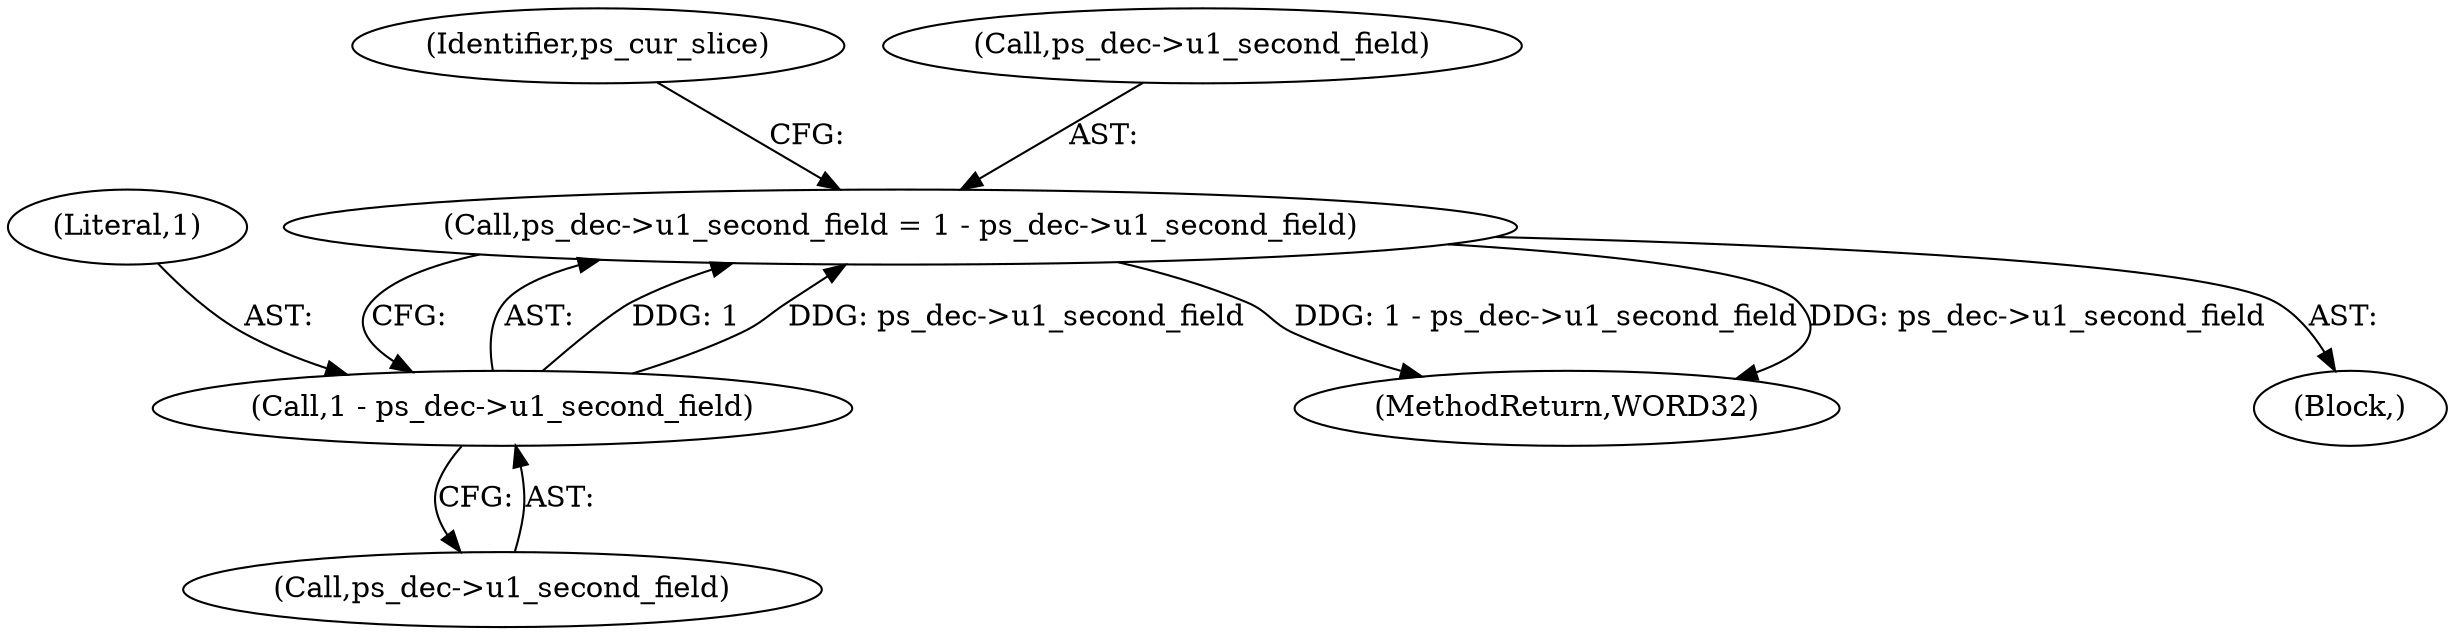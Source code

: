 digraph "0_Android_a78887bcffbc2995cf9ed72e0697acf560875e9e_2@pointer" {
"1001057" [label="(Call,ps_dec->u1_second_field = 1 - ps_dec->u1_second_field)"];
"1001061" [label="(Call,1 - ps_dec->u1_second_field)"];
"1001063" [label="(Call,ps_dec->u1_second_field)"];
"1001068" [label="(Identifier,ps_cur_slice)"];
"1001056" [label="(Block,)"];
"1002571" [label="(MethodReturn,WORD32)"];
"1001057" [label="(Call,ps_dec->u1_second_field = 1 - ps_dec->u1_second_field)"];
"1001062" [label="(Literal,1)"];
"1001058" [label="(Call,ps_dec->u1_second_field)"];
"1001061" [label="(Call,1 - ps_dec->u1_second_field)"];
"1001057" -> "1001056"  [label="AST: "];
"1001057" -> "1001061"  [label="CFG: "];
"1001058" -> "1001057"  [label="AST: "];
"1001061" -> "1001057"  [label="AST: "];
"1001068" -> "1001057"  [label="CFG: "];
"1001057" -> "1002571"  [label="DDG: 1 - ps_dec->u1_second_field"];
"1001057" -> "1002571"  [label="DDG: ps_dec->u1_second_field"];
"1001061" -> "1001057"  [label="DDG: 1"];
"1001061" -> "1001057"  [label="DDG: ps_dec->u1_second_field"];
"1001061" -> "1001063"  [label="CFG: "];
"1001062" -> "1001061"  [label="AST: "];
"1001063" -> "1001061"  [label="AST: "];
}
